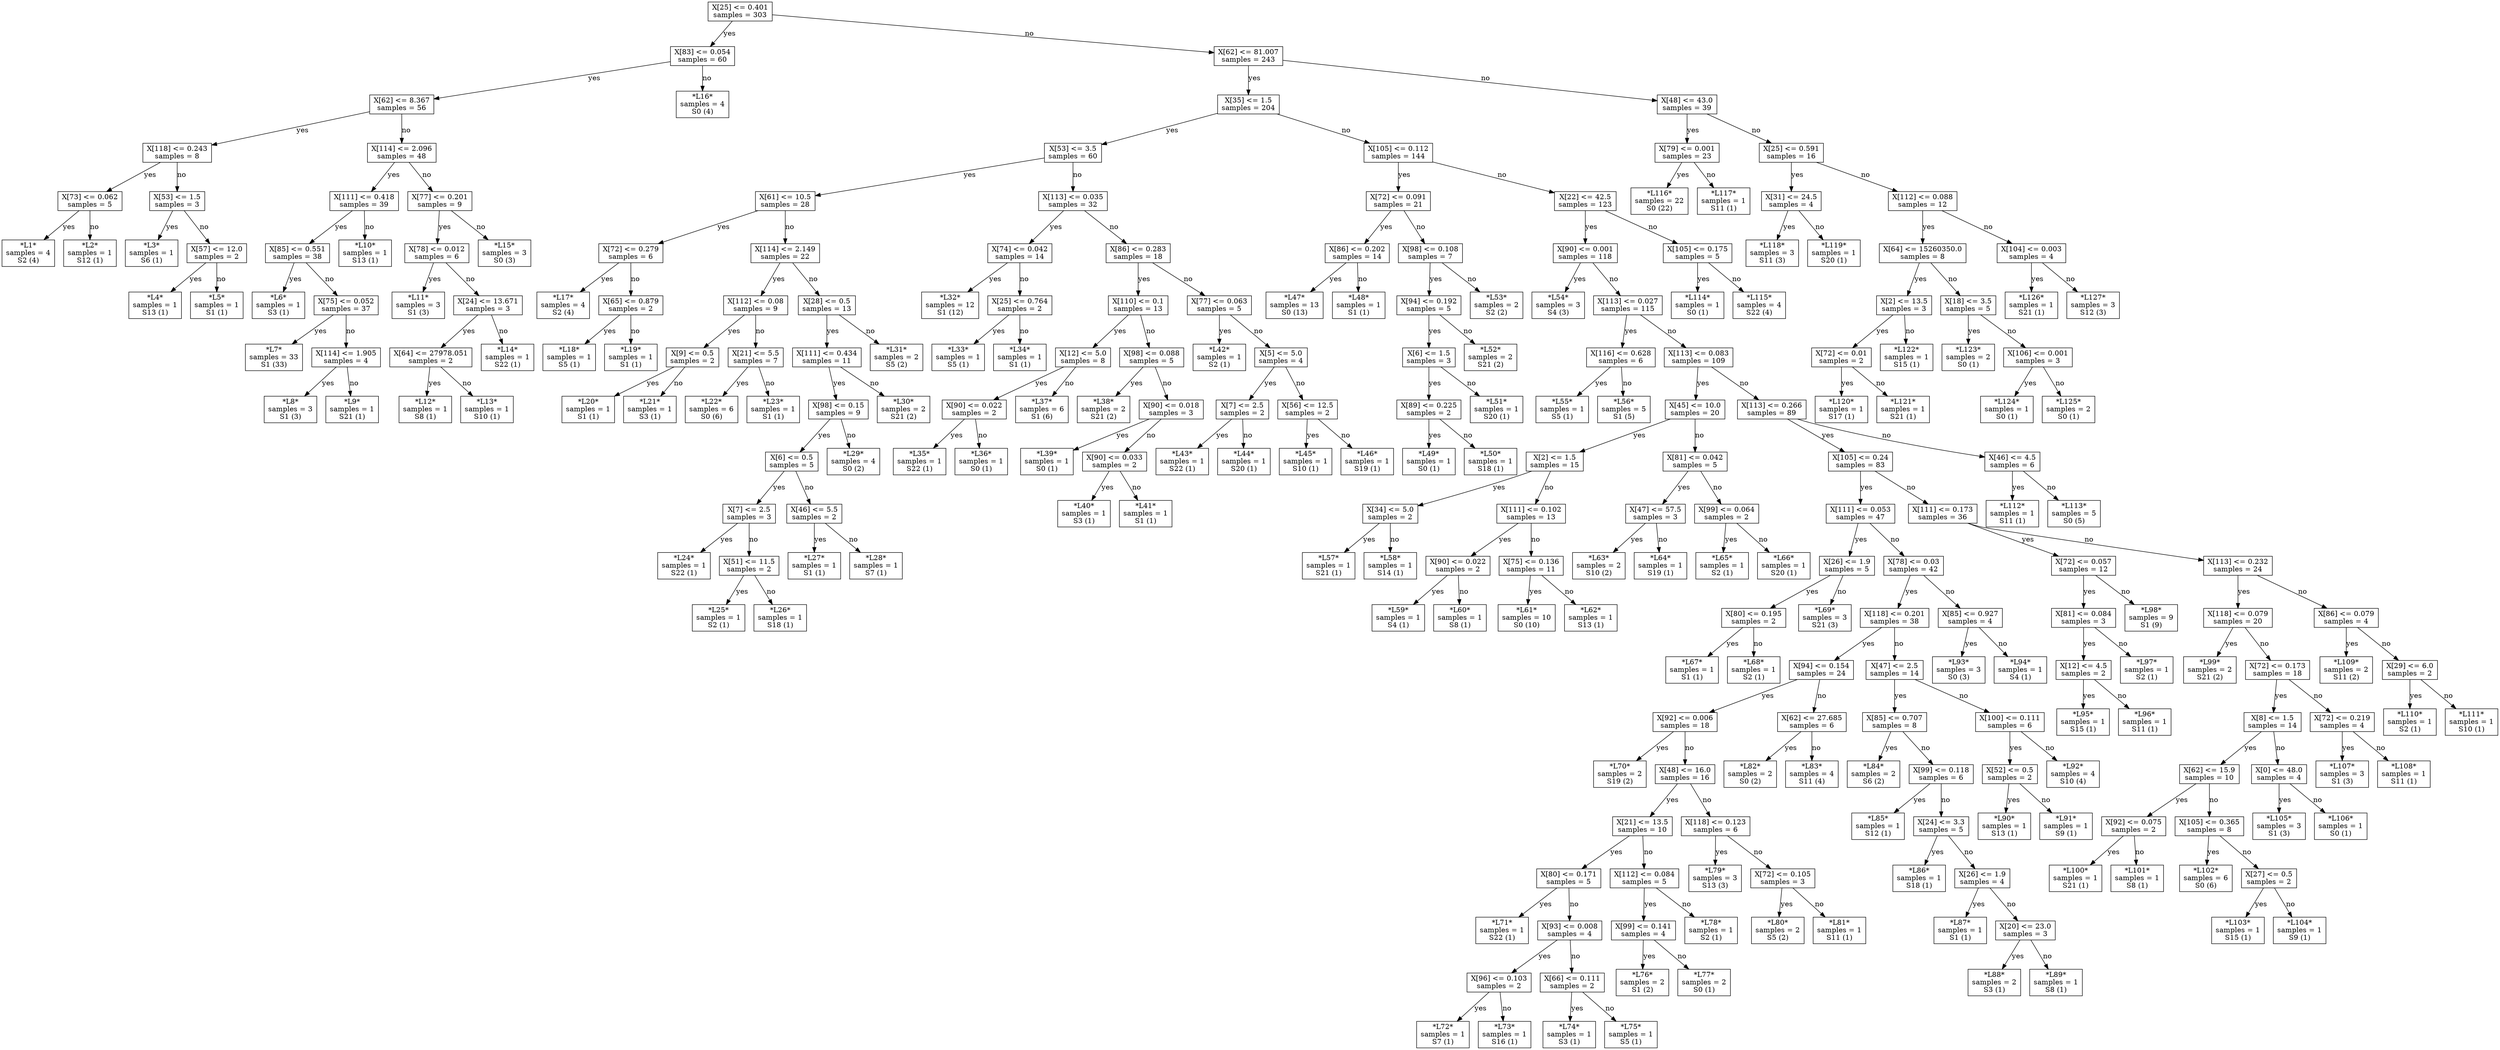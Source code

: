 digraph Tree {
node [shape=box] ;
0 [label="X[25] <= 0.401\nsamples = 303\n"] ;
1 [label="X[83] <= 0.054\nsamples = 60\n"] ;
0 -> 1 [label="yes"];
2 [label="X[62] <= 8.367\nsamples = 56\n"] ;
1 -> 2 [label="yes"];
3 [label="X[118] <= 0.243\nsamples = 8\n"] ;
2 -> 3 [label="yes"];
4 [label="X[73] <= 0.062\nsamples = 5\n"] ;
3 -> 4 [label="yes"];
5 [label="*L1*\nsamples = 4\nS2 (4)\n"] ;
4 -> 5 [label="yes"];
6 [label="*L2*\nsamples = 1\nS12 (1)\n"] ;
4 -> 6 [label="no"];
7 [label="X[53] <= 1.5\nsamples = 3\n"] ;
3 -> 7 [label="no"];
8 [label="*L3*\nsamples = 1\nS6 (1)\n"] ;
7 -> 8 [label="yes"];
9 [label="X[57] <= 12.0\nsamples = 2\n"] ;
7 -> 9 [label="no"];
10 [label="*L4*\nsamples = 1\nS13 (1)\n"] ;
9 -> 10 [label="yes"];
11 [label="*L5*\nsamples = 1\nS1 (1)\n"] ;
9 -> 11 [label="no"];
12 [label="X[114] <= 2.096\nsamples = 48\n"] ;
2 -> 12 [label="no"];
13 [label="X[111] <= 0.418\nsamples = 39\n"] ;
12 -> 13 [label="yes"];
14 [label="X[85] <= 0.551\nsamples = 38\n"] ;
13 -> 14 [label="yes"];
15 [label="*L6*\nsamples = 1\nS3 (1)\n"] ;
14 -> 15 [label="yes"];
16 [label="X[75] <= 0.052\nsamples = 37\n"] ;
14 -> 16 [label="no"];
17 [label="*L7*\nsamples = 33\nS1 (33)\n"] ;
16 -> 17 [label="yes"];
18 [label="X[114] <= 1.905\nsamples = 4\n"] ;
16 -> 18 [label="no"];
19 [label="*L8*\nsamples = 3\nS1 (3)\n"] ;
18 -> 19 [label="yes"];
20 [label="*L9*\nsamples = 1\nS21 (1)\n"] ;
18 -> 20 [label="no"];
21 [label="*L10*\nsamples = 1\nS13 (1)\n"] ;
13 -> 21 [label="no"];
22 [label="X[77] <= 0.201\nsamples = 9\n"] ;
12 -> 22 [label="no"];
23 [label="X[78] <= 0.012\nsamples = 6\n"] ;
22 -> 23 [label="yes"];
24 [label="*L11*\nsamples = 3\nS1 (3)\n"] ;
23 -> 24 [label="yes"];
25 [label="X[24] <= 13.671\nsamples = 3\n"] ;
23 -> 25 [label="no"];
26 [label="X[64] <= 27978.051\nsamples = 2\n"] ;
25 -> 26 [label="yes"];
27 [label="*L12*\nsamples = 1\nS8 (1)\n"] ;
26 -> 27 [label="yes"];
28 [label="*L13*\nsamples = 1\nS10 (1)\n"] ;
26 -> 28 [label="no"];
29 [label="*L14*\nsamples = 1\nS22 (1)\n"] ;
25 -> 29 [label="no"];
30 [label="*L15*\nsamples = 3\nS0 (3)\n"] ;
22 -> 30 [label="no"];
31 [label="*L16*\nsamples = 4\nS0 (4)\n"] ;
1 -> 31 [label="no"];
32 [label="X[62] <= 81.007\nsamples = 243\n"] ;
0 -> 32 [label="no"];
33 [label="X[35] <= 1.5\nsamples = 204\n"] ;
32 -> 33 [label="yes"];
34 [label="X[53] <= 3.5\nsamples = 60\n"] ;
33 -> 34 [label="yes"];
35 [label="X[61] <= 10.5\nsamples = 28\n"] ;
34 -> 35 [label="yes"];
36 [label="X[72] <= 0.279\nsamples = 6\n"] ;
35 -> 36 [label="yes"];
37 [label="*L17*\nsamples = 4\nS2 (4)\n"] ;
36 -> 37 [label="yes"];
38 [label="X[65] <= 0.879\nsamples = 2\n"] ;
36 -> 38 [label="no"];
39 [label="*L18*\nsamples = 1\nS5 (1)\n"] ;
38 -> 39 [label="yes"];
40 [label="*L19*\nsamples = 1\nS1 (1)\n"] ;
38 -> 40 [label="no"];
41 [label="X[114] <= 2.149\nsamples = 22\n"] ;
35 -> 41 [label="no"];
42 [label="X[112] <= 0.08\nsamples = 9\n"] ;
41 -> 42 [label="yes"];
43 [label="X[9] <= 0.5\nsamples = 2\n"] ;
42 -> 43 [label="yes"];
44 [label="*L20*\nsamples = 1\nS1 (1)\n"] ;
43 -> 44 [label="yes"];
45 [label="*L21*\nsamples = 1\nS3 (1)\n"] ;
43 -> 45 [label="no"];
46 [label="X[21] <= 5.5\nsamples = 7\n"] ;
42 -> 46 [label="no"];
47 [label="*L22*\nsamples = 6\nS0 (6)\n"] ;
46 -> 47 [label="yes"];
48 [label="*L23*\nsamples = 1\nS1 (1)\n"] ;
46 -> 48 [label="no"];
49 [label="X[28] <= 0.5\nsamples = 13\n"] ;
41 -> 49 [label="no"];
50 [label="X[111] <= 0.434\nsamples = 11\n"] ;
49 -> 50 [label="yes"];
51 [label="X[98] <= 0.15\nsamples = 9\n"] ;
50 -> 51 [label="yes"];
52 [label="X[6] <= 0.5\nsamples = 5\n"] ;
51 -> 52 [label="yes"];
53 [label="X[7] <= 2.5\nsamples = 3\n"] ;
52 -> 53 [label="yes"];
54 [label="*L24*\nsamples = 1\nS22 (1)\n"] ;
53 -> 54 [label="yes"];
55 [label="X[51] <= 11.5\nsamples = 2\n"] ;
53 -> 55 [label="no"];
56 [label="*L25*\nsamples = 1\nS2 (1)\n"] ;
55 -> 56 [label="yes"];
57 [label="*L26*\nsamples = 1\nS18 (1)\n"] ;
55 -> 57 [label="no"];
58 [label="X[46] <= 5.5\nsamples = 2\n"] ;
52 -> 58 [label="no"];
59 [label="*L27*\nsamples = 1\nS1 (1)\n"] ;
58 -> 59 [label="yes"];
60 [label="*L28*\nsamples = 1\nS7 (1)\n"] ;
58 -> 60 [label="no"];
61 [label="*L29*\nsamples = 4\nS0 (2)\n"] ;
51 -> 61 [label="no"];
62 [label="*L30*\nsamples = 2\nS21 (2)\n"] ;
50 -> 62 [label="no"];
63 [label="*L31*\nsamples = 2\nS5 (2)\n"] ;
49 -> 63 [label="no"];
64 [label="X[113] <= 0.035\nsamples = 32\n"] ;
34 -> 64 [label="no"];
65 [label="X[74] <= 0.042\nsamples = 14\n"] ;
64 -> 65 [label="yes"];
66 [label="*L32*\nsamples = 12\nS1 (12)\n"] ;
65 -> 66 [label="yes"];
67 [label="X[25] <= 0.764\nsamples = 2\n"] ;
65 -> 67 [label="no"];
68 [label="*L33*\nsamples = 1\nS5 (1)\n"] ;
67 -> 68 [label="yes"];
69 [label="*L34*\nsamples = 1\nS1 (1)\n"] ;
67 -> 69 [label="no"];
70 [label="X[86] <= 0.283\nsamples = 18\n"] ;
64 -> 70 [label="no"];
71 [label="X[110] <= 0.1\nsamples = 13\n"] ;
70 -> 71 [label="yes"];
72 [label="X[12] <= 5.0\nsamples = 8\n"] ;
71 -> 72 [label="yes"];
73 [label="X[90] <= 0.022\nsamples = 2\n"] ;
72 -> 73 [label="yes"];
74 [label="*L35*\nsamples = 1\nS22 (1)\n"] ;
73 -> 74 [label="yes"];
75 [label="*L36*\nsamples = 1\nS0 (1)\n"] ;
73 -> 75 [label="no"];
76 [label="*L37*\nsamples = 6\nS1 (6)\n"] ;
72 -> 76 [label="no"];
77 [label="X[98] <= 0.088\nsamples = 5\n"] ;
71 -> 77 [label="no"];
78 [label="*L38*\nsamples = 2\nS21 (2)\n"] ;
77 -> 78 [label="yes"];
79 [label="X[90] <= 0.018\nsamples = 3\n"] ;
77 -> 79 [label="no"];
80 [label="*L39*\nsamples = 1\nS0 (1)\n"] ;
79 -> 80 [label="yes"];
81 [label="X[90] <= 0.033\nsamples = 2\n"] ;
79 -> 81 [label="no"];
82 [label="*L40*\nsamples = 1\nS3 (1)\n"] ;
81 -> 82 [label="yes"];
83 [label="*L41*\nsamples = 1\nS1 (1)\n"] ;
81 -> 83 [label="no"];
84 [label="X[77] <= 0.063\nsamples = 5\n"] ;
70 -> 84 [label="no"];
85 [label="*L42*\nsamples = 1\nS2 (1)\n"] ;
84 -> 85 [label="yes"];
86 [label="X[5] <= 5.0\nsamples = 4\n"] ;
84 -> 86 [label="no"];
87 [label="X[7] <= 2.5\nsamples = 2\n"] ;
86 -> 87 [label="yes"];
88 [label="*L43*\nsamples = 1\nS22 (1)\n"] ;
87 -> 88 [label="yes"];
89 [label="*L44*\nsamples = 1\nS20 (1)\n"] ;
87 -> 89 [label="no"];
90 [label="X[56] <= 12.5\nsamples = 2\n"] ;
86 -> 90 [label="no"];
91 [label="*L45*\nsamples = 1\nS10 (1)\n"] ;
90 -> 91 [label="yes"];
92 [label="*L46*\nsamples = 1\nS19 (1)\n"] ;
90 -> 92 [label="no"];
93 [label="X[105] <= 0.112\nsamples = 144\n"] ;
33 -> 93 [label="no"];
94 [label="X[72] <= 0.091\nsamples = 21\n"] ;
93 -> 94 [label="yes"];
95 [label="X[86] <= 0.202\nsamples = 14\n"] ;
94 -> 95 [label="yes"];
96 [label="*L47*\nsamples = 13\nS0 (13)\n"] ;
95 -> 96 [label="yes"];
97 [label="*L48*\nsamples = 1\nS1 (1)\n"] ;
95 -> 97 [label="no"];
98 [label="X[98] <= 0.108\nsamples = 7\n"] ;
94 -> 98 [label="no"];
99 [label="X[94] <= 0.192\nsamples = 5\n"] ;
98 -> 99 [label="yes"];
100 [label="X[6] <= 1.5\nsamples = 3\n"] ;
99 -> 100 [label="yes"];
101 [label="X[89] <= 0.225\nsamples = 2\n"] ;
100 -> 101 [label="yes"];
102 [label="*L49*\nsamples = 1\nS0 (1)\n"] ;
101 -> 102 [label="yes"];
103 [label="*L50*\nsamples = 1\nS18 (1)\n"] ;
101 -> 103 [label="no"];
104 [label="*L51*\nsamples = 1\nS20 (1)\n"] ;
100 -> 104 [label="no"];
105 [label="*L52*\nsamples = 2\nS21 (2)\n"] ;
99 -> 105 [label="no"];
106 [label="*L53*\nsamples = 2\nS2 (2)\n"] ;
98 -> 106 [label="no"];
107 [label="X[22] <= 42.5\nsamples = 123\n"] ;
93 -> 107 [label="no"];
108 [label="X[90] <= 0.001\nsamples = 118\n"] ;
107 -> 108 [label="yes"];
109 [label="*L54*\nsamples = 3\nS4 (3)\n"] ;
108 -> 109 [label="yes"];
110 [label="X[113] <= 0.027\nsamples = 115\n"] ;
108 -> 110 [label="no"];
111 [label="X[116] <= 0.628\nsamples = 6\n"] ;
110 -> 111 [label="yes"];
112 [label="*L55*\nsamples = 1\nS5 (1)\n"] ;
111 -> 112 [label="yes"];
113 [label="*L56*\nsamples = 5\nS1 (5)\n"] ;
111 -> 113 [label="no"];
114 [label="X[113] <= 0.083\nsamples = 109\n"] ;
110 -> 114 [label="no"];
115 [label="X[45] <= 10.0\nsamples = 20\n"] ;
114 -> 115 [label="yes"];
116 [label="X[2] <= 1.5\nsamples = 15\n"] ;
115 -> 116 [label="yes"];
117 [label="X[34] <= 5.0\nsamples = 2\n"] ;
116 -> 117 [label="yes"];
118 [label="*L57*\nsamples = 1\nS21 (1)\n"] ;
117 -> 118 [label="yes"];
119 [label="*L58*\nsamples = 1\nS14 (1)\n"] ;
117 -> 119 [label="no"];
120 [label="X[111] <= 0.102\nsamples = 13\n"] ;
116 -> 120 [label="no"];
121 [label="X[90] <= 0.022\nsamples = 2\n"] ;
120 -> 121 [label="yes"];
122 [label="*L59*\nsamples = 1\nS4 (1)\n"] ;
121 -> 122 [label="yes"];
123 [label="*L60*\nsamples = 1\nS8 (1)\n"] ;
121 -> 123 [label="no"];
124 [label="X[75] <= 0.136\nsamples = 11\n"] ;
120 -> 124 [label="no"];
125 [label="*L61*\nsamples = 10\nS0 (10)\n"] ;
124 -> 125 [label="yes"];
126 [label="*L62*\nsamples = 1\nS13 (1)\n"] ;
124 -> 126 [label="no"];
127 [label="X[81] <= 0.042\nsamples = 5\n"] ;
115 -> 127 [label="no"];
128 [label="X[47] <= 57.5\nsamples = 3\n"] ;
127 -> 128 [label="yes"];
129 [label="*L63*\nsamples = 2\nS10 (2)\n"] ;
128 -> 129 [label="yes"];
130 [label="*L64*\nsamples = 1\nS19 (1)\n"] ;
128 -> 130 [label="no"];
131 [label="X[99] <= 0.064\nsamples = 2\n"] ;
127 -> 131 [label="no"];
132 [label="*L65*\nsamples = 1\nS2 (1)\n"] ;
131 -> 132 [label="yes"];
133 [label="*L66*\nsamples = 1\nS20 (1)\n"] ;
131 -> 133 [label="no"];
134 [label="X[113] <= 0.266\nsamples = 89\n"] ;
114 -> 134 [label="no"];
135 [label="X[105] <= 0.24\nsamples = 83\n"] ;
134 -> 135 [label="yes"];
136 [label="X[111] <= 0.053\nsamples = 47\n"] ;
135 -> 136 [label="yes"];
137 [label="X[26] <= 1.9\nsamples = 5\n"] ;
136 -> 137 [label="yes"];
138 [label="X[80] <= 0.195\nsamples = 2\n"] ;
137 -> 138 [label="yes"];
139 [label="*L67*\nsamples = 1\nS1 (1)\n"] ;
138 -> 139 [label="yes"];
140 [label="*L68*\nsamples = 1\nS2 (1)\n"] ;
138 -> 140 [label="no"];
141 [label="*L69*\nsamples = 3\nS21 (3)\n"] ;
137 -> 141 [label="no"];
142 [label="X[78] <= 0.03\nsamples = 42\n"] ;
136 -> 142 [label="no"];
143 [label="X[118] <= 0.201\nsamples = 38\n"] ;
142 -> 143 [label="yes"];
144 [label="X[94] <= 0.154\nsamples = 24\n"] ;
143 -> 144 [label="yes"];
145 [label="X[92] <= 0.006\nsamples = 18\n"] ;
144 -> 145 [label="yes"];
146 [label="*L70*\nsamples = 2\nS19 (2)\n"] ;
145 -> 146 [label="yes"];
147 [label="X[48] <= 16.0\nsamples = 16\n"] ;
145 -> 147 [label="no"];
148 [label="X[21] <= 13.5\nsamples = 10\n"] ;
147 -> 148 [label="yes"];
149 [label="X[80] <= 0.171\nsamples = 5\n"] ;
148 -> 149 [label="yes"];
150 [label="*L71*\nsamples = 1\nS22 (1)\n"] ;
149 -> 150 [label="yes"];
151 [label="X[93] <= 0.008\nsamples = 4\n"] ;
149 -> 151 [label="no"];
152 [label="X[96] <= 0.103\nsamples = 2\n"] ;
151 -> 152 [label="yes"];
153 [label="*L72*\nsamples = 1\nS7 (1)\n"] ;
152 -> 153 [label="yes"];
154 [label="*L73*\nsamples = 1\nS16 (1)\n"] ;
152 -> 154 [label="no"];
155 [label="X[66] <= 0.111\nsamples = 2\n"] ;
151 -> 155 [label="no"];
156 [label="*L74*\nsamples = 1\nS3 (1)\n"] ;
155 -> 156 [label="yes"];
157 [label="*L75*\nsamples = 1\nS5 (1)\n"] ;
155 -> 157 [label="no"];
158 [label="X[112] <= 0.084\nsamples = 5\n"] ;
148 -> 158 [label="no"];
159 [label="X[99] <= 0.141\nsamples = 4\n"] ;
158 -> 159 [label="yes"];
160 [label="*L76*\nsamples = 2\nS1 (2)\n"] ;
159 -> 160 [label="yes"];
161 [label="*L77*\nsamples = 2\nS0 (1)\n"] ;
159 -> 161 [label="no"];
162 [label="*L78*\nsamples = 1\nS2 (1)\n"] ;
158 -> 162 [label="no"];
163 [label="X[118] <= 0.123\nsamples = 6\n"] ;
147 -> 163 [label="no"];
164 [label="*L79*\nsamples = 3\nS13 (3)\n"] ;
163 -> 164 [label="yes"];
165 [label="X[72] <= 0.105\nsamples = 3\n"] ;
163 -> 165 [label="no"];
166 [label="*L80*\nsamples = 2\nS5 (2)\n"] ;
165 -> 166 [label="yes"];
167 [label="*L81*\nsamples = 1\nS11 (1)\n"] ;
165 -> 167 [label="no"];
168 [label="X[62] <= 27.685\nsamples = 6\n"] ;
144 -> 168 [label="no"];
169 [label="*L82*\nsamples = 2\nS0 (2)\n"] ;
168 -> 169 [label="yes"];
170 [label="*L83*\nsamples = 4\nS11 (4)\n"] ;
168 -> 170 [label="no"];
171 [label="X[47] <= 2.5\nsamples = 14\n"] ;
143 -> 171 [label="no"];
172 [label="X[85] <= 0.707\nsamples = 8\n"] ;
171 -> 172 [label="yes"];
173 [label="*L84*\nsamples = 2\nS6 (2)\n"] ;
172 -> 173 [label="yes"];
174 [label="X[99] <= 0.118\nsamples = 6\n"] ;
172 -> 174 [label="no"];
175 [label="*L85*\nsamples = 1\nS12 (1)\n"] ;
174 -> 175 [label="yes"];
176 [label="X[24] <= 3.3\nsamples = 5\n"] ;
174 -> 176 [label="no"];
177 [label="*L86*\nsamples = 1\nS18 (1)\n"] ;
176 -> 177 [label="yes"];
178 [label="X[26] <= 1.9\nsamples = 4\n"] ;
176 -> 178 [label="no"];
179 [label="*L87*\nsamples = 1\nS1 (1)\n"] ;
178 -> 179 [label="yes"];
180 [label="X[20] <= 23.0\nsamples = 3\n"] ;
178 -> 180 [label="no"];
181 [label="*L88*\nsamples = 2\nS3 (1)\n"] ;
180 -> 181 [label="yes"];
182 [label="*L89*\nsamples = 1\nS8 (1)\n"] ;
180 -> 182 [label="no"];
183 [label="X[100] <= 0.111\nsamples = 6\n"] ;
171 -> 183 [label="no"];
184 [label="X[52] <= 0.5\nsamples = 2\n"] ;
183 -> 184 [label="yes"];
185 [label="*L90*\nsamples = 1\nS13 (1)\n"] ;
184 -> 185 [label="yes"];
186 [label="*L91*\nsamples = 1\nS9 (1)\n"] ;
184 -> 186 [label="no"];
187 [label="*L92*\nsamples = 4\nS10 (4)\n"] ;
183 -> 187 [label="no"];
188 [label="X[85] <= 0.927\nsamples = 4\n"] ;
142 -> 188 [label="no"];
189 [label="*L93*\nsamples = 3\nS0 (3)\n"] ;
188 -> 189 [label="yes"];
190 [label="*L94*\nsamples = 1\nS4 (1)\n"] ;
188 -> 190 [label="no"];
191 [label="X[111] <= 0.173\nsamples = 36\n"] ;
135 -> 191 [label="no"];
192 [label="X[72] <= 0.057\nsamples = 12\n"] ;
191 -> 192 [label="yes"];
193 [label="X[81] <= 0.084\nsamples = 3\n"] ;
192 -> 193 [label="yes"];
194 [label="X[12] <= 4.5\nsamples = 2\n"] ;
193 -> 194 [label="yes"];
195 [label="*L95*\nsamples = 1\nS15 (1)\n"] ;
194 -> 195 [label="yes"];
196 [label="*L96*\nsamples = 1\nS11 (1)\n"] ;
194 -> 196 [label="no"];
197 [label="*L97*\nsamples = 1\nS2 (1)\n"] ;
193 -> 197 [label="no"];
198 [label="*L98*\nsamples = 9\nS1 (9)\n"] ;
192 -> 198 [label="no"];
199 [label="X[113] <= 0.232\nsamples = 24\n"] ;
191 -> 199 [label="no"];
200 [label="X[118] <= 0.079\nsamples = 20\n"] ;
199 -> 200 [label="yes"];
201 [label="*L99*\nsamples = 2\nS21 (2)\n"] ;
200 -> 201 [label="yes"];
202 [label="X[72] <= 0.173\nsamples = 18\n"] ;
200 -> 202 [label="no"];
203 [label="X[8] <= 1.5\nsamples = 14\n"] ;
202 -> 203 [label="yes"];
204 [label="X[62] <= 15.9\nsamples = 10\n"] ;
203 -> 204 [label="yes"];
205 [label="X[92] <= 0.075\nsamples = 2\n"] ;
204 -> 205 [label="yes"];
206 [label="*L100*\nsamples = 1\nS21 (1)\n"] ;
205 -> 206 [label="yes"];
207 [label="*L101*\nsamples = 1\nS8 (1)\n"] ;
205 -> 207 [label="no"];
208 [label="X[105] <= 0.365\nsamples = 8\n"] ;
204 -> 208 [label="no"];
209 [label="*L102*\nsamples = 6\nS0 (6)\n"] ;
208 -> 209 [label="yes"];
210 [label="X[27] <= 0.5\nsamples = 2\n"] ;
208 -> 210 [label="no"];
211 [label="*L103*\nsamples = 1\nS15 (1)\n"] ;
210 -> 211 [label="yes"];
212 [label="*L104*\nsamples = 1\nS9 (1)\n"] ;
210 -> 212 [label="no"];
213 [label="X[0] <= 48.0\nsamples = 4\n"] ;
203 -> 213 [label="no"];
214 [label="*L105*\nsamples = 3\nS1 (3)\n"] ;
213 -> 214 [label="yes"];
215 [label="*L106*\nsamples = 1\nS0 (1)\n"] ;
213 -> 215 [label="no"];
216 [label="X[72] <= 0.219\nsamples = 4\n"] ;
202 -> 216 [label="no"];
217 [label="*L107*\nsamples = 3\nS1 (3)\n"] ;
216 -> 217 [label="yes"];
218 [label="*L108*\nsamples = 1\nS11 (1)\n"] ;
216 -> 218 [label="no"];
219 [label="X[86] <= 0.079\nsamples = 4\n"] ;
199 -> 219 [label="no"];
220 [label="*L109*\nsamples = 2\nS11 (2)\n"] ;
219 -> 220 [label="yes"];
221 [label="X[29] <= 6.0\nsamples = 2\n"] ;
219 -> 221 [label="no"];
222 [label="*L110*\nsamples = 1\nS2 (1)\n"] ;
221 -> 222 [label="yes"];
223 [label="*L111*\nsamples = 1\nS10 (1)\n"] ;
221 -> 223 [label="no"];
224 [label="X[46] <= 4.5\nsamples = 6\n"] ;
134 -> 224 [label="no"];
225 [label="*L112*\nsamples = 1\nS11 (1)\n"] ;
224 -> 225 [label="yes"];
226 [label="*L113*\nsamples = 5\nS0 (5)\n"] ;
224 -> 226 [label="no"];
227 [label="X[105] <= 0.175\nsamples = 5\n"] ;
107 -> 227 [label="no"];
228 [label="*L114*\nsamples = 1\nS0 (1)\n"] ;
227 -> 228 [label="yes"];
229 [label="*L115*\nsamples = 4\nS22 (4)\n"] ;
227 -> 229 [label="no"];
230 [label="X[48] <= 43.0\nsamples = 39\n"] ;
32 -> 230 [label="no"];
231 [label="X[79] <= 0.001\nsamples = 23\n"] ;
230 -> 231 [label="yes"];
232 [label="*L116*\nsamples = 22\nS0 (22)\n"] ;
231 -> 232 [label="yes"];
233 [label="*L117*\nsamples = 1\nS11 (1)\n"] ;
231 -> 233 [label="no"];
234 [label="X[25] <= 0.591\nsamples = 16\n"] ;
230 -> 234 [label="no"];
235 [label="X[31] <= 24.5\nsamples = 4\n"] ;
234 -> 235 [label="yes"];
236 [label="*L118*\nsamples = 3\nS11 (3)\n"] ;
235 -> 236 [label="yes"];
237 [label="*L119*\nsamples = 1\nS20 (1)\n"] ;
235 -> 237 [label="no"];
238 [label="X[112] <= 0.088\nsamples = 12\n"] ;
234 -> 238 [label="no"];
239 [label="X[64] <= 15260350.0\nsamples = 8\n"] ;
238 -> 239 [label="yes"];
240 [label="X[2] <= 13.5\nsamples = 3\n"] ;
239 -> 240 [label="yes"];
241 [label="X[72] <= 0.01\nsamples = 2\n"] ;
240 -> 241 [label="yes"];
242 [label="*L120*\nsamples = 1\nS17 (1)\n"] ;
241 -> 242 [label="yes"];
243 [label="*L121*\nsamples = 1\nS21 (1)\n"] ;
241 -> 243 [label="no"];
244 [label="*L122*\nsamples = 1\nS15 (1)\n"] ;
240 -> 244 [label="no"];
245 [label="X[18] <= 3.5\nsamples = 5\n"] ;
239 -> 245 [label="no"];
246 [label="*L123*\nsamples = 2\nS0 (1)\n"] ;
245 -> 246 [label="yes"];
247 [label="X[106] <= 0.001\nsamples = 3\n"] ;
245 -> 247 [label="no"];
248 [label="*L124*\nsamples = 1\nS0 (1)\n"] ;
247 -> 248 [label="yes"];
249 [label="*L125*\nsamples = 2\nS0 (1)\n"] ;
247 -> 249 [label="no"];
250 [label="X[104] <= 0.003\nsamples = 4\n"] ;
238 -> 250 [label="no"];
251 [label="*L126*\nsamples = 1\nS21 (1)\n"] ;
250 -> 251 [label="yes"];
252 [label="*L127*\nsamples = 3\nS12 (3)\n"] ;
250 -> 252 [label="no"];
}
